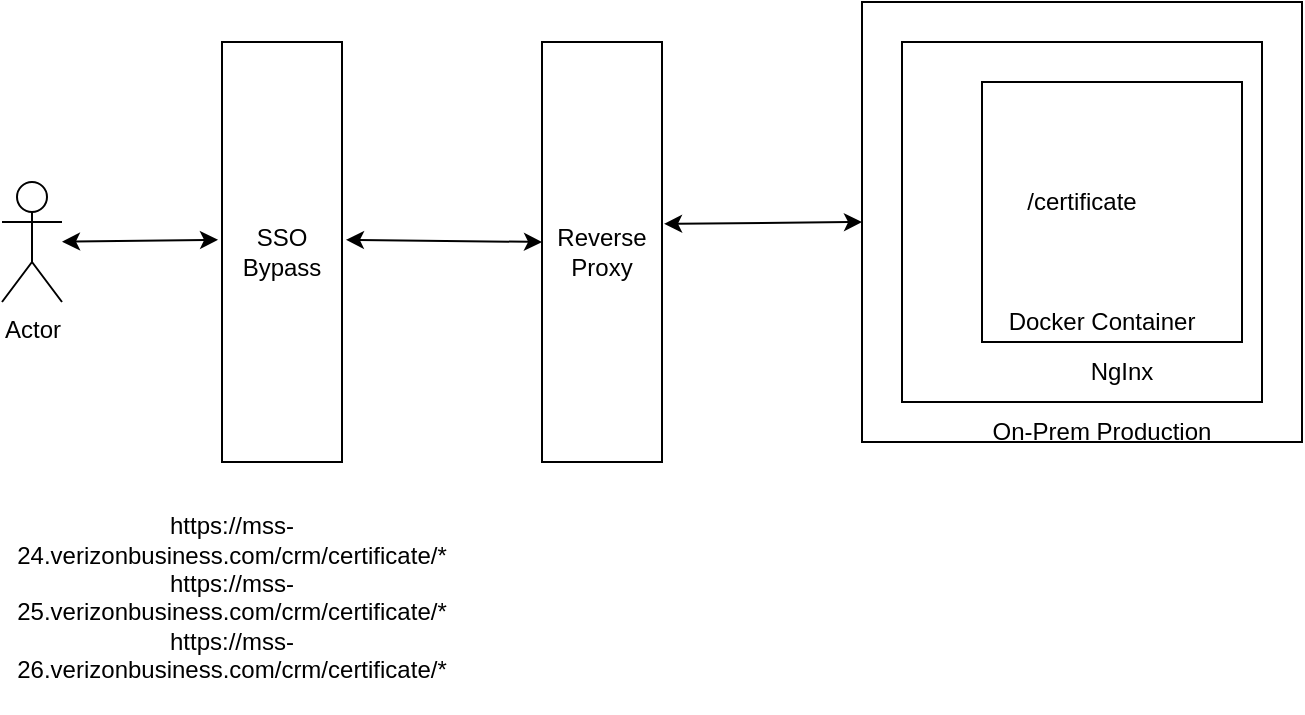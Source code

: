 <mxfile version="14.8.1" type="github">
  <diagram id="aRto-FdufkMi2AUzf7bY" name="Page-1">
    <mxGraphModel dx="1132" dy="753" grid="1" gridSize="10" guides="1" tooltips="1" connect="1" arrows="1" fold="1" page="1" pageScale="1" pageWidth="850" pageHeight="1100" background="#ffffff" math="0" shadow="0">
      <root>
        <mxCell id="0" />
        <mxCell id="1" parent="0" />
        <mxCell id="SylHTYyNxGbu1ZK3sP99-1" value="Actor" style="shape=umlActor;verticalLabelPosition=bottom;verticalAlign=top;html=1;outlineConnect=0;" parent="1" vertex="1">
          <mxGeometry x="20" y="260" width="30" height="60" as="geometry" />
        </mxCell>
        <mxCell id="SylHTYyNxGbu1ZK3sP99-3" value="SSO Bypass" style="rounded=0;whiteSpace=wrap;html=1;" parent="1" vertex="1">
          <mxGeometry x="130" y="190" width="60" height="210" as="geometry" />
        </mxCell>
        <mxCell id="SylHTYyNxGbu1ZK3sP99-4" value="Reverse Proxy" style="rounded=0;whiteSpace=wrap;html=1;" parent="1" vertex="1">
          <mxGeometry x="290" y="190" width="60" height="210" as="geometry" />
        </mxCell>
        <mxCell id="SylHTYyNxGbu1ZK3sP99-7" value="" style="whiteSpace=wrap;html=1;aspect=fixed;" parent="1" vertex="1">
          <mxGeometry x="450" y="170" width="220" height="220" as="geometry" />
        </mxCell>
        <mxCell id="SylHTYyNxGbu1ZK3sP99-8" value="" style="whiteSpace=wrap;html=1;aspect=fixed;" parent="1" vertex="1">
          <mxGeometry x="470" y="190" width="180" height="180" as="geometry" />
        </mxCell>
        <mxCell id="SylHTYyNxGbu1ZK3sP99-9" value="On-Prem Production" style="text;html=1;strokeColor=none;fillColor=none;align=center;verticalAlign=middle;whiteSpace=wrap;rounded=0;" parent="1" vertex="1">
          <mxGeometry x="500" y="380" width="140" height="10" as="geometry" />
        </mxCell>
        <mxCell id="SylHTYyNxGbu1ZK3sP99-10" value="NgInx" style="text;html=1;strokeColor=none;fillColor=none;align=center;verticalAlign=middle;whiteSpace=wrap;rounded=0;" parent="1" vertex="1">
          <mxGeometry x="510" y="350" width="140" height="10" as="geometry" />
        </mxCell>
        <mxCell id="SylHTYyNxGbu1ZK3sP99-11" value="" style="whiteSpace=wrap;html=1;aspect=fixed;" parent="1" vertex="1">
          <mxGeometry x="510" y="210" width="130" height="130" as="geometry" />
        </mxCell>
        <mxCell id="SylHTYyNxGbu1ZK3sP99-12" value="/certificate" style="text;html=1;strokeColor=none;fillColor=none;align=center;verticalAlign=middle;whiteSpace=wrap;rounded=0;" parent="1" vertex="1">
          <mxGeometry x="540" y="260" width="40" height="20" as="geometry" />
        </mxCell>
        <mxCell id="SylHTYyNxGbu1ZK3sP99-14" value="Docker Container" style="text;html=1;strokeColor=none;fillColor=none;align=center;verticalAlign=middle;whiteSpace=wrap;rounded=0;" parent="1" vertex="1">
          <mxGeometry x="520" y="320" width="100" height="20" as="geometry" />
        </mxCell>
        <mxCell id="SylHTYyNxGbu1ZK3sP99-18" value="" style="endArrow=classic;startArrow=classic;html=1;exitX=1.017;exitY=0.433;exitDx=0;exitDy=0;exitPerimeter=0;entryX=0;entryY=0.5;entryDx=0;entryDy=0;" parent="1" source="SylHTYyNxGbu1ZK3sP99-4" target="SylHTYyNxGbu1ZK3sP99-7" edge="1">
          <mxGeometry width="50" height="50" relative="1" as="geometry">
            <mxPoint x="400" y="280" as="sourcePoint" />
            <mxPoint x="450" y="230" as="targetPoint" />
          </mxGeometry>
        </mxCell>
        <mxCell id="SylHTYyNxGbu1ZK3sP99-22" value="" style="endArrow=classic;startArrow=classic;html=1;exitX=1.033;exitY=0.471;exitDx=0;exitDy=0;exitPerimeter=0;" parent="1" source="SylHTYyNxGbu1ZK3sP99-3" edge="1">
          <mxGeometry width="50" height="50" relative="1" as="geometry">
            <mxPoint x="410" y="290" as="sourcePoint" />
            <mxPoint x="290" y="290" as="targetPoint" />
          </mxGeometry>
        </mxCell>
        <mxCell id="SylHTYyNxGbu1ZK3sP99-23" value="" style="endArrow=classic;startArrow=classic;html=1;entryX=-0.033;entryY=0.471;entryDx=0;entryDy=0;entryPerimeter=0;" parent="1" source="SylHTYyNxGbu1ZK3sP99-1" target="SylHTYyNxGbu1ZK3sP99-3" edge="1">
          <mxGeometry width="50" height="50" relative="1" as="geometry">
            <mxPoint x="400" y="280" as="sourcePoint" />
            <mxPoint x="450" y="230" as="targetPoint" />
          </mxGeometry>
        </mxCell>
        <mxCell id="VGXdJ8wvKxAEkZaW5OUs-3" value="&lt;div&gt;https://mss-24.verizonbusiness.com/crm/certificate/*&lt;/div&gt;&lt;div&gt;https://mss-25.verizonbusiness.com/crm/certificate/*&lt;/div&gt;&lt;div&gt;https://mss-26.verizonbusiness.com/crm/certificate/*&lt;/div&gt;&lt;div&gt;&lt;br&gt;&lt;/div&gt;" style="text;html=1;strokeColor=none;fillColor=none;align=center;verticalAlign=middle;whiteSpace=wrap;rounded=0;" vertex="1" parent="1">
          <mxGeometry x="100" y="460" width="70" height="30" as="geometry" />
        </mxCell>
      </root>
    </mxGraphModel>
  </diagram>
</mxfile>
